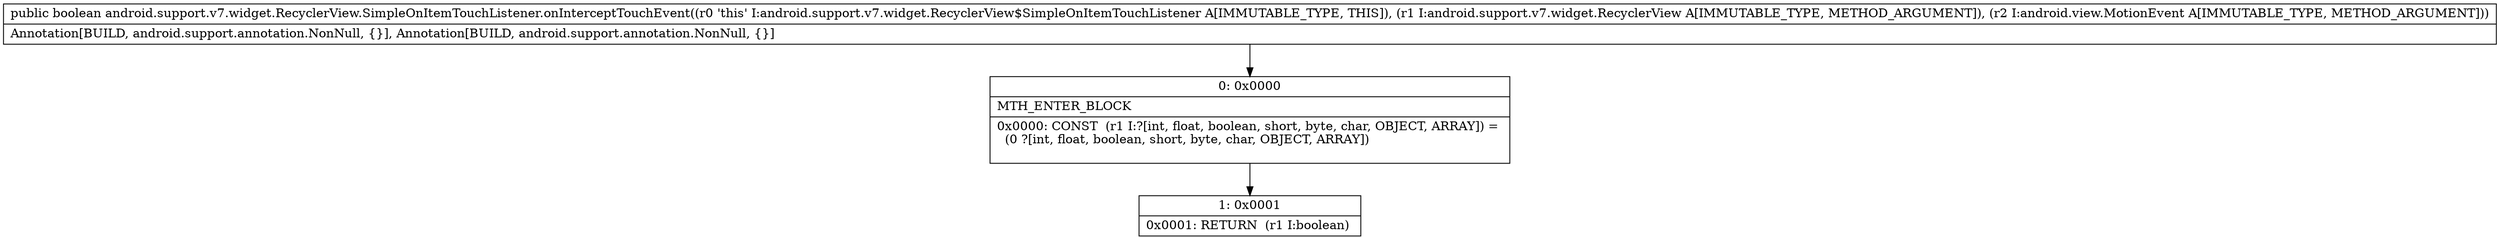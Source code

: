 digraph "CFG forandroid.support.v7.widget.RecyclerView.SimpleOnItemTouchListener.onInterceptTouchEvent(Landroid\/support\/v7\/widget\/RecyclerView;Landroid\/view\/MotionEvent;)Z" {
Node_0 [shape=record,label="{0\:\ 0x0000|MTH_ENTER_BLOCK\l|0x0000: CONST  (r1 I:?[int, float, boolean, short, byte, char, OBJECT, ARRAY]) = \l  (0 ?[int, float, boolean, short, byte, char, OBJECT, ARRAY])\l \l}"];
Node_1 [shape=record,label="{1\:\ 0x0001|0x0001: RETURN  (r1 I:boolean) \l}"];
MethodNode[shape=record,label="{public boolean android.support.v7.widget.RecyclerView.SimpleOnItemTouchListener.onInterceptTouchEvent((r0 'this' I:android.support.v7.widget.RecyclerView$SimpleOnItemTouchListener A[IMMUTABLE_TYPE, THIS]), (r1 I:android.support.v7.widget.RecyclerView A[IMMUTABLE_TYPE, METHOD_ARGUMENT]), (r2 I:android.view.MotionEvent A[IMMUTABLE_TYPE, METHOD_ARGUMENT]))  | Annotation[BUILD, android.support.annotation.NonNull, \{\}], Annotation[BUILD, android.support.annotation.NonNull, \{\}]\l}"];
MethodNode -> Node_0;
Node_0 -> Node_1;
}

